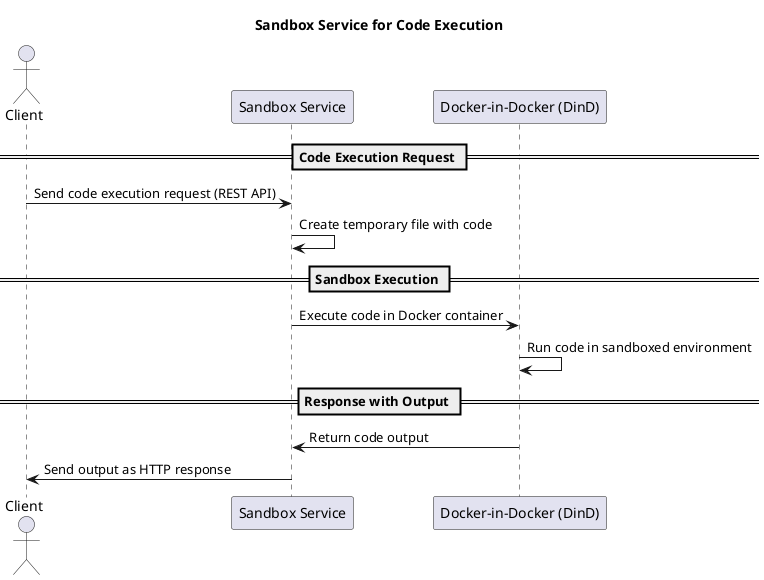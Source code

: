 @startuml sandbox
title Sandbox Service for Code Execution

actor Client as C
participant "Sandbox Service" as SS
participant "Docker-in-Docker (DinD)" as DIND

== Code Execution Request ==
C -> SS : Send code execution request (REST API)
SS -> SS : Create temporary file with code

== Sandbox Execution ==
SS -> DIND : Execute code in Docker container
DIND -> DIND : Run code in sandboxed environment

== Response with Output ==
DIND -> SS : Return code output
SS -> C : Send output as HTTP response

@enduml
